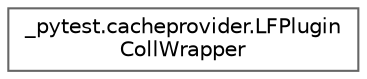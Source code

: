 digraph "Graphical Class Hierarchy"
{
 // LATEX_PDF_SIZE
  bgcolor="transparent";
  edge [fontname=Helvetica,fontsize=10,labelfontname=Helvetica,labelfontsize=10];
  node [fontname=Helvetica,fontsize=10,shape=box,height=0.2,width=0.4];
  rankdir="LR";
  Node0 [id="Node000000",label="_pytest.cacheprovider.LFPlugin\lCollWrapper",height=0.2,width=0.4,color="grey40", fillcolor="white", style="filled",URL="$class__pytest_1_1cacheprovider_1_1_l_f_plugin_coll_wrapper.html",tooltip=" "];
}
